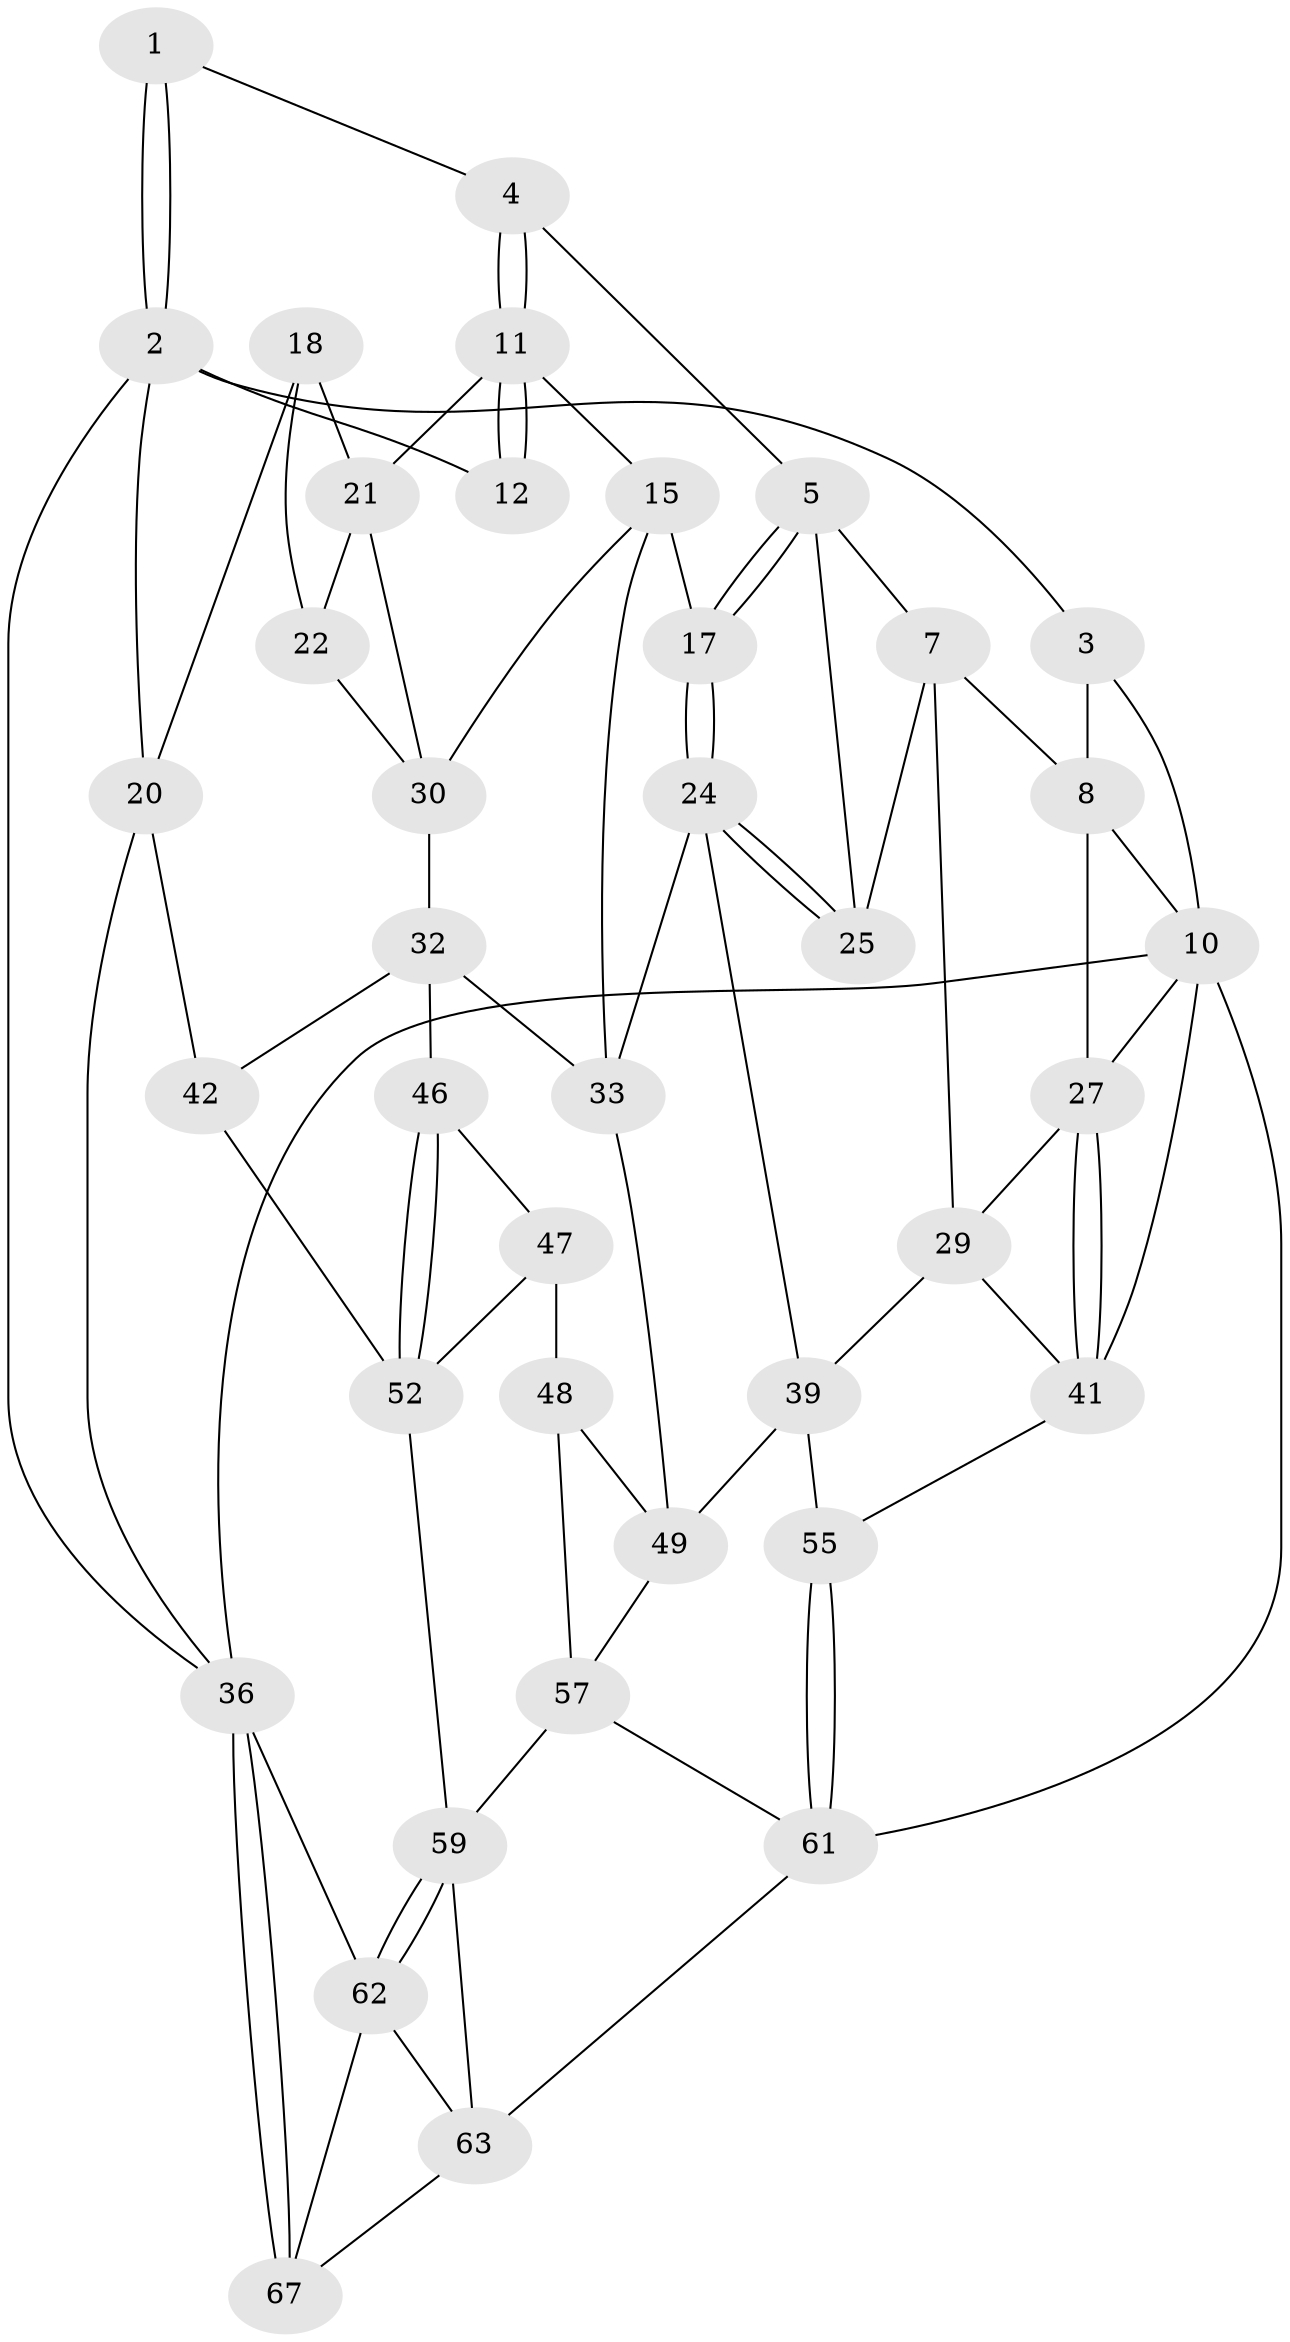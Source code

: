 // Generated by graph-tools (version 1.1) at 2025/52/02/27/25 19:52:42]
// undirected, 39 vertices, 83 edges
graph export_dot {
graph [start="1"]
  node [color=gray90,style=filled];
  1 [pos="+0.4997914425934893+0"];
  2 [pos="+1+0",super="+13"];
  3 [pos="+0.36525660378243846+0"];
  4 [pos="+0.5118079504774591+0"];
  5 [pos="+0.45872357415210996+0.19152832179197543",super="+6"];
  7 [pos="+0.22139862341717617+0.14833744500145218",super="+26"];
  8 [pos="+0.2208049759228812+0.147927579773654",super="+9"];
  10 [pos="+0+0.16395075018877917",super="+45"];
  11 [pos="+0.6674321823628465+0.14549567975607594",super="+14"];
  12 [pos="+0.8323146927445022+0.11630289085596002"];
  15 [pos="+0.650940055089537+0.2702239766263851",super="+16"];
  17 [pos="+0.6106606984309207+0.29536851446847956"];
  18 [pos="+0.8558965339376101+0.2267326663455467",super="+19"];
  20 [pos="+1+0.35157721332756",super="+38"];
  21 [pos="+0.8445470968271446+0.2339193232230916",super="+23"];
  22 [pos="+0.8445786375779428+0.35748889019720137"];
  24 [pos="+0.47244614025707937+0.3943078581480698",super="+35"];
  25 [pos="+0.4431338389444693+0.3882495660415251"];
  27 [pos="+0+0.31626424157223576",super="+28"];
  29 [pos="+0.3393220153673046+0.43368891197530157",super="+40"];
  30 [pos="+0.6814188509591782+0.2881168026671982",super="+31"];
  32 [pos="+0.7767087903127796+0.5132969958025707",super="+43"];
  33 [pos="+0.6784031598534934+0.487360513695133",super="+34"];
  36 [pos="+1+1",super="+37"];
  39 [pos="+0.3927851116540071+0.6292718762482916",super="+51"];
  41 [pos="+0+0.6770239300899084",super="+44"];
  42 [pos="+0.9057861566348766+0.5609175260587561"];
  46 [pos="+0.7769979610947325+0.5684096755175938"];
  47 [pos="+0.7506227370965471+0.5938249850805106",super="+54"];
  48 [pos="+0.6116071368773294+0.6507258443021072",super="+56"];
  49 [pos="+0.598720403814548+0.6426798535766748",super="+50"];
  52 [pos="+0.8176237334031495+0.7555127682183863",super="+53"];
  55 [pos="+0.3651144561228053+0.7542055114519101"];
  57 [pos="+0.6132160135308995+0.860515878834051",super="+58"];
  59 [pos="+0.820399891128595+0.7841931119294133",super="+60"];
  61 [pos="+0.40886712093311006+0.9686231949758833",super="+65"];
  62 [pos="+0.8936865196464842+0.8429907989312733",super="+66"];
  63 [pos="+0.6486848858049666+0.8986401995230284",super="+64"];
  67 [pos="+0.7874392817864009+1"];
  1 -- 2;
  1 -- 2;
  1 -- 4;
  2 -- 3;
  2 -- 36;
  2 -- 12;
  2 -- 20;
  3 -- 10;
  3 -- 8;
  4 -- 5;
  4 -- 11;
  4 -- 11;
  5 -- 17;
  5 -- 17;
  5 -- 25;
  5 -- 7;
  7 -- 8;
  7 -- 25;
  7 -- 29;
  8 -- 27;
  8 -- 10;
  10 -- 27;
  10 -- 36;
  10 -- 41;
  10 -- 61;
  11 -- 12;
  11 -- 12;
  11 -- 21;
  11 -- 15;
  15 -- 30;
  15 -- 17;
  15 -- 33;
  17 -- 24;
  17 -- 24;
  18 -- 21;
  18 -- 20;
  18 -- 22;
  20 -- 42;
  20 -- 36;
  21 -- 22;
  21 -- 30;
  22 -- 30;
  24 -- 25;
  24 -- 25;
  24 -- 33;
  24 -- 39;
  27 -- 41;
  27 -- 41;
  27 -- 29;
  29 -- 41;
  29 -- 39;
  30 -- 32;
  32 -- 33;
  32 -- 42;
  32 -- 46;
  33 -- 49;
  36 -- 67;
  36 -- 67;
  36 -- 62;
  39 -- 55;
  39 -- 49;
  41 -- 55;
  42 -- 52;
  46 -- 47;
  46 -- 52;
  46 -- 52;
  47 -- 48 [weight=2];
  47 -- 52;
  48 -- 49;
  48 -- 57;
  49 -- 57;
  52 -- 59;
  55 -- 61;
  55 -- 61;
  57 -- 59;
  57 -- 61;
  59 -- 62;
  59 -- 62;
  59 -- 63;
  61 -- 63;
  62 -- 67;
  62 -- 63;
  63 -- 67;
}
